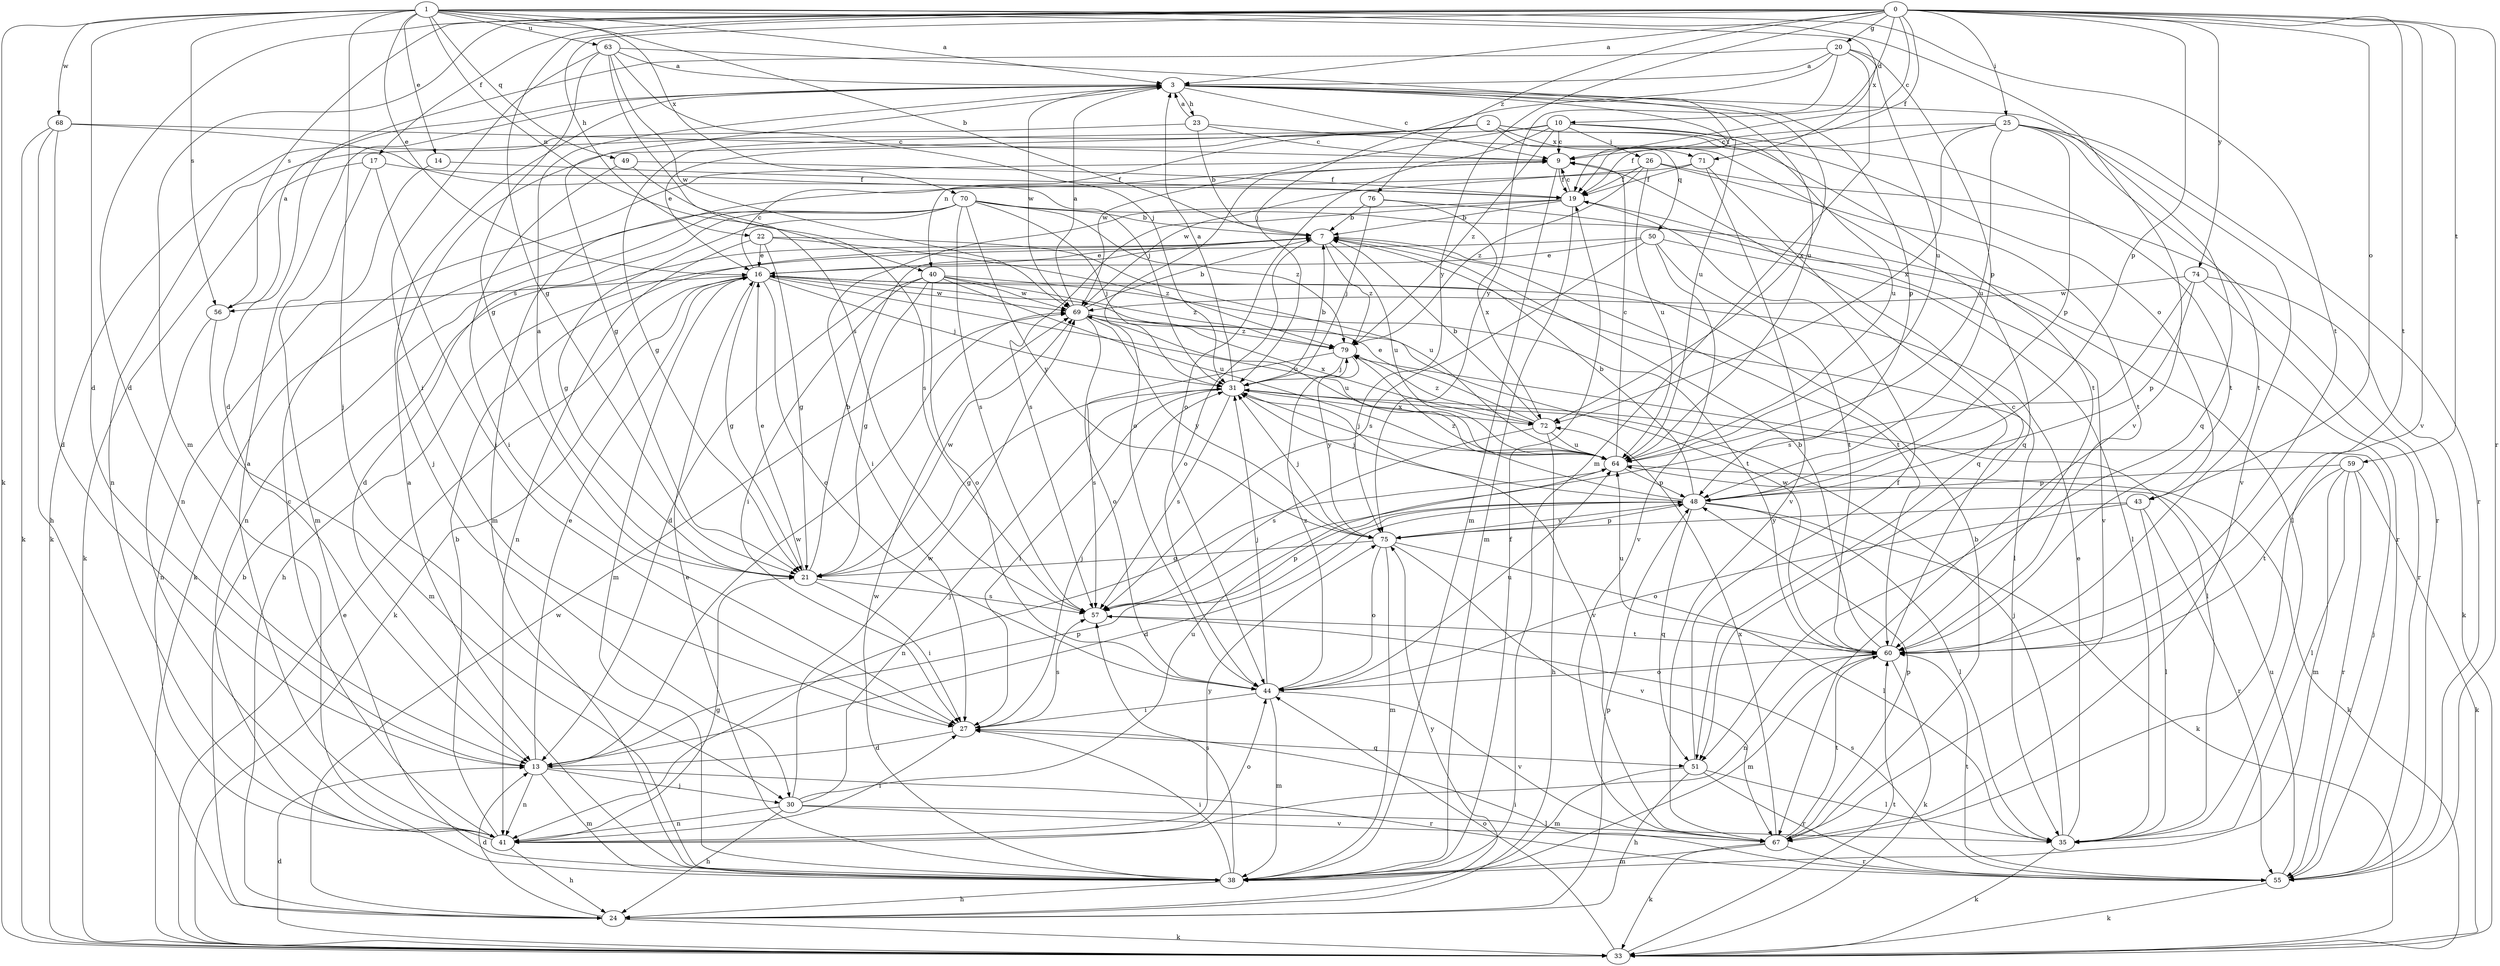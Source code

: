strict digraph  {
0;
1;
2;
3;
7;
9;
10;
13;
14;
16;
17;
19;
20;
21;
22;
23;
24;
25;
26;
27;
30;
31;
33;
35;
38;
40;
41;
43;
44;
48;
49;
50;
51;
55;
56;
57;
59;
60;
63;
64;
67;
68;
69;
70;
71;
72;
74;
75;
76;
79;
0 -> 3  [label=a];
0 -> 9  [label=c];
0 -> 10  [label=d];
0 -> 13  [label=d];
0 -> 17  [label=f];
0 -> 19  [label=f];
0 -> 20  [label=g];
0 -> 21  [label=g];
0 -> 22  [label=h];
0 -> 25  [label=i];
0 -> 38  [label=m];
0 -> 43  [label=o];
0 -> 48  [label=p];
0 -> 55  [label=r];
0 -> 56  [label=s];
0 -> 59  [label=t];
0 -> 60  [label=t];
0 -> 67  [label=v];
0 -> 74  [label=y];
0 -> 75  [label=y];
0 -> 76  [label=z];
1 -> 3  [label=a];
1 -> 7  [label=b];
1 -> 13  [label=d];
1 -> 14  [label=e];
1 -> 16  [label=e];
1 -> 30  [label=j];
1 -> 33  [label=k];
1 -> 40  [label=n];
1 -> 49  [label=q];
1 -> 56  [label=s];
1 -> 60  [label=t];
1 -> 63  [label=u];
1 -> 67  [label=v];
1 -> 68  [label=w];
1 -> 70  [label=x];
1 -> 71  [label=x];
2 -> 16  [label=e];
2 -> 21  [label=g];
2 -> 40  [label=n];
2 -> 41  [label=n];
2 -> 43  [label=o];
2 -> 50  [label=q];
2 -> 60  [label=t];
2 -> 71  [label=x];
3 -> 9  [label=c];
3 -> 19  [label=f];
3 -> 21  [label=g];
3 -> 23  [label=h];
3 -> 48  [label=p];
3 -> 51  [label=q];
3 -> 64  [label=u];
3 -> 69  [label=w];
3 -> 72  [label=x];
7 -> 16  [label=e];
7 -> 44  [label=o];
7 -> 60  [label=t];
7 -> 64  [label=u];
7 -> 79  [label=z];
9 -> 19  [label=f];
9 -> 38  [label=m];
9 -> 44  [label=o];
10 -> 9  [label=c];
10 -> 26  [label=i];
10 -> 30  [label=j];
10 -> 44  [label=o];
10 -> 60  [label=t];
10 -> 64  [label=u];
10 -> 69  [label=w];
10 -> 79  [label=z];
13 -> 16  [label=e];
13 -> 30  [label=j];
13 -> 38  [label=m];
13 -> 41  [label=n];
13 -> 48  [label=p];
13 -> 55  [label=r];
13 -> 69  [label=w];
14 -> 19  [label=f];
14 -> 41  [label=n];
16 -> 9  [label=c];
16 -> 21  [label=g];
16 -> 31  [label=j];
16 -> 33  [label=k];
16 -> 35  [label=l];
16 -> 38  [label=m];
16 -> 44  [label=o];
16 -> 56  [label=s];
16 -> 64  [label=u];
16 -> 69  [label=w];
17 -> 19  [label=f];
17 -> 27  [label=i];
17 -> 33  [label=k];
17 -> 38  [label=m];
19 -> 7  [label=b];
19 -> 9  [label=c];
19 -> 27  [label=i];
19 -> 38  [label=m];
19 -> 57  [label=s];
19 -> 67  [label=v];
20 -> 3  [label=a];
20 -> 13  [label=d];
20 -> 31  [label=j];
20 -> 38  [label=m];
20 -> 48  [label=p];
20 -> 64  [label=u];
20 -> 75  [label=y];
21 -> 3  [label=a];
21 -> 7  [label=b];
21 -> 16  [label=e];
21 -> 27  [label=i];
21 -> 57  [label=s];
21 -> 69  [label=w];
22 -> 16  [label=e];
22 -> 21  [label=g];
22 -> 41  [label=n];
22 -> 64  [label=u];
22 -> 79  [label=z];
23 -> 3  [label=a];
23 -> 7  [label=b];
23 -> 9  [label=c];
23 -> 33  [label=k];
23 -> 51  [label=q];
24 -> 7  [label=b];
24 -> 13  [label=d];
24 -> 33  [label=k];
24 -> 48  [label=p];
24 -> 69  [label=w];
24 -> 75  [label=y];
25 -> 9  [label=c];
25 -> 19  [label=f];
25 -> 48  [label=p];
25 -> 55  [label=r];
25 -> 60  [label=t];
25 -> 64  [label=u];
25 -> 67  [label=v];
25 -> 72  [label=x];
26 -> 19  [label=f];
26 -> 55  [label=r];
26 -> 60  [label=t];
26 -> 64  [label=u];
26 -> 69  [label=w];
26 -> 79  [label=z];
27 -> 13  [label=d];
27 -> 31  [label=j];
27 -> 51  [label=q];
27 -> 57  [label=s];
30 -> 24  [label=h];
30 -> 31  [label=j];
30 -> 35  [label=l];
30 -> 41  [label=n];
30 -> 64  [label=u];
30 -> 67  [label=v];
30 -> 69  [label=w];
31 -> 3  [label=a];
31 -> 7  [label=b];
31 -> 21  [label=g];
31 -> 27  [label=i];
31 -> 57  [label=s];
31 -> 67  [label=v];
31 -> 72  [label=x];
33 -> 13  [label=d];
33 -> 16  [label=e];
33 -> 44  [label=o];
33 -> 60  [label=t];
35 -> 16  [label=e];
35 -> 31  [label=j];
35 -> 33  [label=k];
38 -> 3  [label=a];
38 -> 16  [label=e];
38 -> 19  [label=f];
38 -> 24  [label=h];
38 -> 27  [label=i];
38 -> 57  [label=s];
38 -> 69  [label=w];
40 -> 13  [label=d];
40 -> 21  [label=g];
40 -> 27  [label=i];
40 -> 44  [label=o];
40 -> 60  [label=t];
40 -> 64  [label=u];
40 -> 69  [label=w];
40 -> 79  [label=z];
41 -> 3  [label=a];
41 -> 7  [label=b];
41 -> 9  [label=c];
41 -> 21  [label=g];
41 -> 24  [label=h];
41 -> 27  [label=i];
41 -> 44  [label=o];
41 -> 75  [label=y];
43 -> 35  [label=l];
43 -> 44  [label=o];
43 -> 55  [label=r];
43 -> 75  [label=y];
44 -> 27  [label=i];
44 -> 31  [label=j];
44 -> 38  [label=m];
44 -> 64  [label=u];
44 -> 67  [label=v];
44 -> 79  [label=z];
48 -> 7  [label=b];
48 -> 13  [label=d];
48 -> 31  [label=j];
48 -> 33  [label=k];
48 -> 35  [label=l];
48 -> 51  [label=q];
48 -> 75  [label=y];
48 -> 79  [label=z];
49 -> 19  [label=f];
49 -> 27  [label=i];
49 -> 57  [label=s];
50 -> 16  [label=e];
50 -> 24  [label=h];
50 -> 35  [label=l];
50 -> 57  [label=s];
50 -> 60  [label=t];
50 -> 67  [label=v];
51 -> 19  [label=f];
51 -> 24  [label=h];
51 -> 35  [label=l];
51 -> 38  [label=m];
51 -> 55  [label=r];
55 -> 27  [label=i];
55 -> 31  [label=j];
55 -> 33  [label=k];
55 -> 57  [label=s];
55 -> 60  [label=t];
55 -> 64  [label=u];
56 -> 3  [label=a];
56 -> 38  [label=m];
56 -> 41  [label=n];
57 -> 48  [label=p];
57 -> 60  [label=t];
59 -> 33  [label=k];
59 -> 35  [label=l];
59 -> 38  [label=m];
59 -> 48  [label=p];
59 -> 55  [label=r];
59 -> 60  [label=t];
60 -> 7  [label=b];
60 -> 9  [label=c];
60 -> 33  [label=k];
60 -> 38  [label=m];
60 -> 41  [label=n];
60 -> 44  [label=o];
60 -> 64  [label=u];
60 -> 69  [label=w];
63 -> 3  [label=a];
63 -> 21  [label=g];
63 -> 27  [label=i];
63 -> 31  [label=j];
63 -> 57  [label=s];
63 -> 64  [label=u];
63 -> 69  [label=w];
64 -> 9  [label=c];
64 -> 31  [label=j];
64 -> 33  [label=k];
64 -> 41  [label=n];
64 -> 48  [label=p];
67 -> 7  [label=b];
67 -> 33  [label=k];
67 -> 38  [label=m];
67 -> 48  [label=p];
67 -> 55  [label=r];
67 -> 60  [label=t];
67 -> 72  [label=x];
68 -> 9  [label=c];
68 -> 13  [label=d];
68 -> 24  [label=h];
68 -> 31  [label=j];
68 -> 33  [label=k];
69 -> 3  [label=a];
69 -> 7  [label=b];
69 -> 44  [label=o];
69 -> 64  [label=u];
69 -> 72  [label=x];
69 -> 75  [label=y];
69 -> 79  [label=z];
70 -> 7  [label=b];
70 -> 13  [label=d];
70 -> 21  [label=g];
70 -> 31  [label=j];
70 -> 33  [label=k];
70 -> 41  [label=n];
70 -> 55  [label=r];
70 -> 57  [label=s];
70 -> 75  [label=y];
70 -> 79  [label=z];
71 -> 19  [label=f];
71 -> 38  [label=m];
71 -> 51  [label=q];
71 -> 67  [label=v];
72 -> 7  [label=b];
72 -> 16  [label=e];
72 -> 24  [label=h];
72 -> 57  [label=s];
72 -> 64  [label=u];
72 -> 79  [label=z];
74 -> 33  [label=k];
74 -> 48  [label=p];
74 -> 55  [label=r];
74 -> 57  [label=s];
74 -> 69  [label=w];
75 -> 21  [label=g];
75 -> 31  [label=j];
75 -> 35  [label=l];
75 -> 38  [label=m];
75 -> 44  [label=o];
75 -> 48  [label=p];
75 -> 67  [label=v];
76 -> 7  [label=b];
76 -> 31  [label=j];
76 -> 35  [label=l];
76 -> 72  [label=x];
79 -> 31  [label=j];
79 -> 35  [label=l];
79 -> 57  [label=s];
79 -> 75  [label=y];
}
